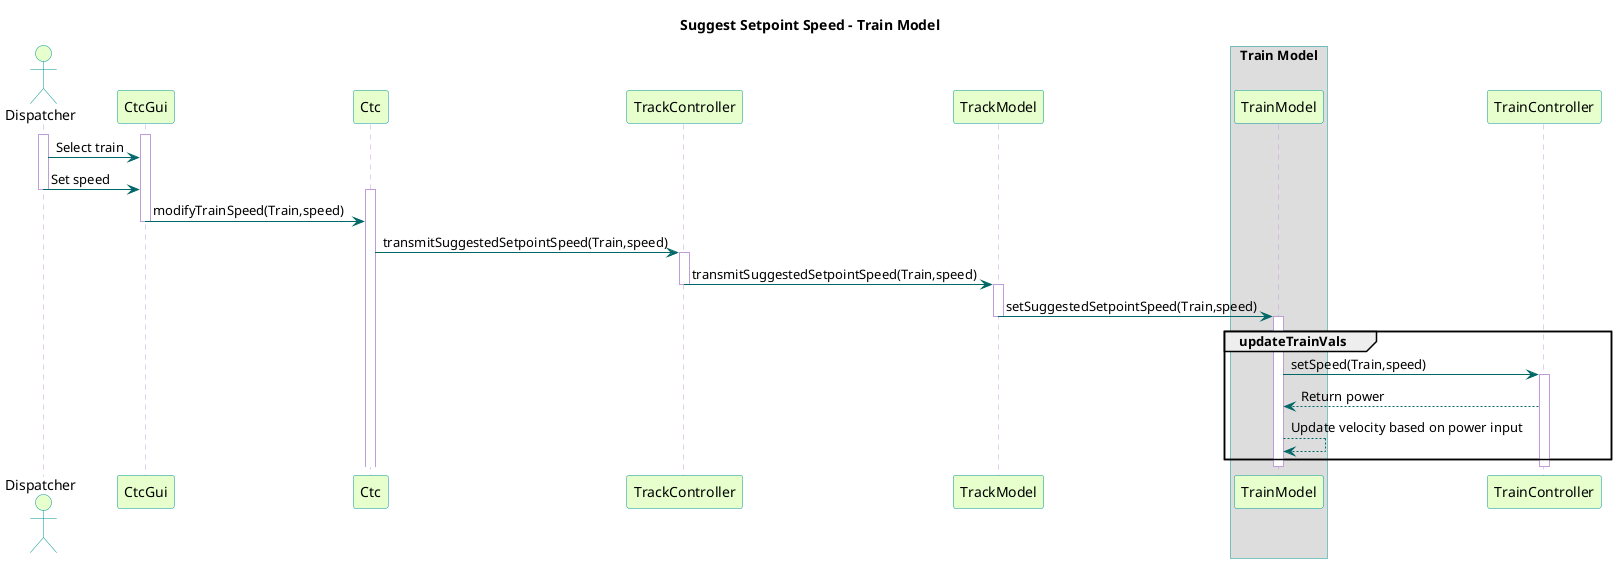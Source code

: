 @startuml

title Suggest Setpoint Speed - Train Model

skinparam sequence {
  BackgroundColor transparent
  ActorBackgroundColor #e6ffcc
  ActorBorderColor 	#049595
  ParticipantBackgroundColor #e6ffcc
  ParticipantBorderColor 	#049595
  BoxBorderColor    #049595
  PackageBorderCOlor  #049595
  ArrowColor #006666
  LifeLineBorderColor #c09cd9
}

actor "Dispatcher"
participant CtcGui
participant Ctc
participant TrackController
participant TrackModel
box "Train Model"
participant TrainModel
end box
'participant Mbo

activate Dispatcher
activate CtcGui
Dispatcher -> CtcGui : Select train
Dispatcher -> CtcGui : Set speed
deactivate Dispatcher

activate Ctc
CtcGui -> Ctc : modifyTrainSpeed(Train,speed)
deactivate CtcGui
Ctc -> TrackController : transmitSuggestedSetpointSpeed(Train,speed)

activate TrackController
TrackController -> TrackModel : transmitSuggestedSetpointSpeed(Train,speed)
deactivate TrackController

activate TrackModel
TrackModel -> TrainModel : setSuggestedSetpointSpeed(Train,speed)
deactivate TrackModel

group updateTrainVals
activate TrainModel
TrainModel -> TrainController : setSpeed(Train,speed)

activate TrainController
TrainController --> TrainModel : Return power
TrainModel --> TrainModel : Update velocity based on power input
end
deactivate TrainModel

deactivate TrainController


@enduml
